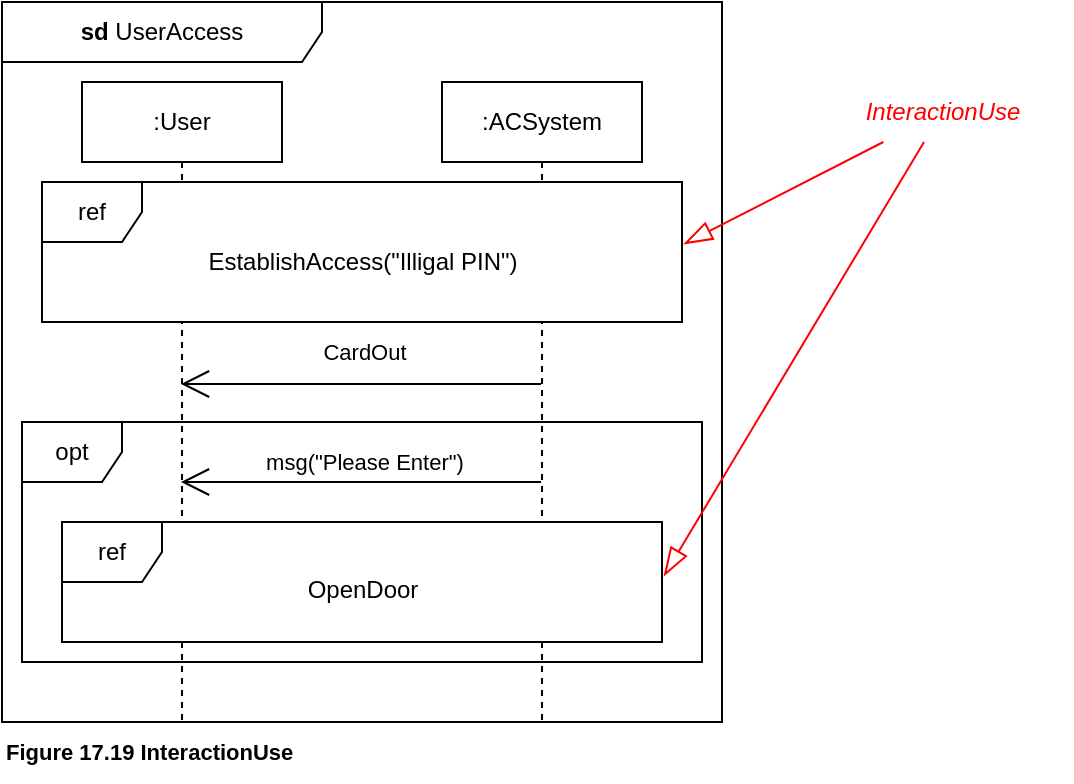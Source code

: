 <mxfile version="21.6.8" type="device" pages="6">
  <diagram name="17.19" id="FospGFHecYny14Wc0TTa">
    <mxGraphModel dx="877" dy="545" grid="1" gridSize="10" guides="1" tooltips="1" connect="1" arrows="1" fold="1" page="1" pageScale="1" pageWidth="1169" pageHeight="827" math="0" shadow="0">
      <root>
        <mxCell id="0" />
        <mxCell id="1" value="uml" style="" parent="0" />
        <mxCell id="h2AUMDtvGqtxGIMJl9mW-1" value="&lt;b&gt;sd&lt;/b&gt; UserAccess" style="shape=umlFrame;whiteSpace=wrap;html=1;pointerEvents=0;recursiveResize=0;container=1;collapsible=0;width=160;" vertex="1" parent="1">
          <mxGeometry x="10" y="10" width="360" height="360" as="geometry" />
        </mxCell>
        <mxCell id="h2AUMDtvGqtxGIMJl9mW-2" value=":User" style="shape=umlLifeline;perimeter=lifelinePerimeter;whiteSpace=wrap;html=1;container=1;dropTarget=0;collapsible=0;recursiveResize=0;outlineConnect=0;portConstraint=eastwest;newEdgeStyle={&quot;edgeStyle&quot;:&quot;elbowEdgeStyle&quot;,&quot;elbow&quot;:&quot;vertical&quot;,&quot;curved&quot;:0,&quot;rounded&quot;:0};" vertex="1" parent="h2AUMDtvGqtxGIMJl9mW-1">
          <mxGeometry x="40" y="40" width="100" height="320" as="geometry" />
        </mxCell>
        <mxCell id="h2AUMDtvGqtxGIMJl9mW-6" style="edgeStyle=elbowEdgeStyle;rounded=0;orthogonalLoop=1;jettySize=auto;html=1;elbow=horizontal;curved=0;endArrow=open;verticalAlign=bottom;endFill=0;labelBackgroundColor=none;endSize=12;" edge="1" parent="h2AUMDtvGqtxGIMJl9mW-1">
          <mxGeometry relative="1" as="geometry">
            <mxPoint x="269.5" y="191" as="sourcePoint" />
            <mxPoint x="89.5" y="191" as="targetPoint" />
          </mxGeometry>
        </mxCell>
        <mxCell id="h2AUMDtvGqtxGIMJl9mW-7" value="CardOut" style="edgeLabel;html=1;align=center;verticalAlign=middle;resizable=0;points=[];" vertex="1" connectable="0" parent="h2AUMDtvGqtxGIMJl9mW-6">
          <mxGeometry x="-0.494" y="3" relative="1" as="geometry">
            <mxPoint x="-43" y="-19" as="offset" />
          </mxGeometry>
        </mxCell>
        <mxCell id="h2AUMDtvGqtxGIMJl9mW-10" style="edgeStyle=elbowEdgeStyle;rounded=0;orthogonalLoop=1;jettySize=auto;html=1;elbow=vertical;curved=0;labelBackgroundColor=none;endArrow=open;verticalAlign=bottom;endFill=0;endSize=12;" edge="1" parent="h2AUMDtvGqtxGIMJl9mW-1">
          <mxGeometry relative="1" as="geometry">
            <mxPoint x="269.5" y="240" as="sourcePoint" />
            <mxPoint x="89.5" y="240" as="targetPoint" />
          </mxGeometry>
        </mxCell>
        <mxCell id="h2AUMDtvGqtxGIMJl9mW-11" value="msg(&quot;Please Enter&quot;)" style="edgeLabel;html=1;align=center;verticalAlign=middle;resizable=0;points=[];" vertex="1" connectable="0" parent="h2AUMDtvGqtxGIMJl9mW-10">
          <mxGeometry x="0.406" y="1" relative="1" as="geometry">
            <mxPoint x="38" y="-11" as="offset" />
          </mxGeometry>
        </mxCell>
        <mxCell id="h2AUMDtvGqtxGIMJl9mW-3" value=":ACSystem" style="shape=umlLifeline;perimeter=lifelinePerimeter;whiteSpace=wrap;html=1;container=1;dropTarget=0;collapsible=0;recursiveResize=0;outlineConnect=0;portConstraint=eastwest;newEdgeStyle={&quot;edgeStyle&quot;:&quot;elbowEdgeStyle&quot;,&quot;elbow&quot;:&quot;vertical&quot;,&quot;curved&quot;:0,&quot;rounded&quot;:0};" vertex="1" parent="h2AUMDtvGqtxGIMJl9mW-1">
          <mxGeometry x="220" y="40" width="100" height="320" as="geometry" />
        </mxCell>
        <mxCell id="h2AUMDtvGqtxGIMJl9mW-4" value="ref" style="shape=umlFrame;whiteSpace=wrap;html=1;pointerEvents=0;recursiveResize=0;container=1;collapsible=0;width=50;swimlaneFillColor=default;" vertex="1" parent="h2AUMDtvGqtxGIMJl9mW-1">
          <mxGeometry x="20" y="90" width="320" height="70" as="geometry" />
        </mxCell>
        <mxCell id="h2AUMDtvGqtxGIMJl9mW-5" value="EstablishAccess(&quot;Illigal PIN&quot;)" style="text;align=center;html=1;verticalAlign=middle;" vertex="1" parent="h2AUMDtvGqtxGIMJl9mW-4">
          <mxGeometry width="180" height="30" relative="1" as="geometry">
            <mxPoint x="70" y="25" as="offset" />
          </mxGeometry>
        </mxCell>
        <mxCell id="h2AUMDtvGqtxGIMJl9mW-8" value="opt" style="shape=umlFrame;whiteSpace=wrap;html=1;pointerEvents=0;recursiveResize=0;container=1;collapsible=0;width=50;" vertex="1" parent="h2AUMDtvGqtxGIMJl9mW-1">
          <mxGeometry x="10" y="210" width="340" height="120" as="geometry" />
        </mxCell>
        <mxCell id="h2AUMDtvGqtxGIMJl9mW-12" value="ref" style="shape=umlFrame;whiteSpace=wrap;html=1;pointerEvents=0;recursiveResize=0;container=1;collapsible=0;width=50;swimlaneFillColor=default;" vertex="1" parent="h2AUMDtvGqtxGIMJl9mW-8">
          <mxGeometry x="20" y="50" width="300" height="60" as="geometry" />
        </mxCell>
        <mxCell id="h2AUMDtvGqtxGIMJl9mW-13" value="OpenDoor" style="text;align=center;html=1;" vertex="1" parent="h2AUMDtvGqtxGIMJl9mW-12">
          <mxGeometry width="100" height="20" relative="1" as="geometry">
            <mxPoint x="100" y="20" as="offset" />
          </mxGeometry>
        </mxCell>
        <mxCell id="h2AUMDtvGqtxGIMJl9mW-14" value="&lt;b&gt;Figure 17.19 InteractionUse&lt;/b&gt;" style="text;html=1;align=left;verticalAlign=middle;resizable=0;points=[];autosize=1;strokeColor=none;fillColor=none;fontSize=11;fontFamily=Helvetica;fontColor=default;" vertex="1" parent="1">
          <mxGeometry x="10" y="370" width="170" height="30" as="geometry" />
        </mxCell>
        <mxCell id="h2AUMDtvGqtxGIMJl9mW-15" value="annotation" parent="0" />
        <mxCell id="QKcd6evpnW9TLaWmWsAH-1" value="" style="group" vertex="1" connectable="0" parent="h2AUMDtvGqtxGIMJl9mW-15">
          <mxGeometry x="341" y="50" width="204" height="247" as="geometry" />
        </mxCell>
        <mxCell id="h2AUMDtvGqtxGIMJl9mW-18" style="rounded=0;orthogonalLoop=1;jettySize=auto;html=1;endArrow=blockThin;endFill=0;endSize=12;strokeColor=#FF0000;" edge="1" parent="QKcd6evpnW9TLaWmWsAH-1" source="h2AUMDtvGqtxGIMJl9mW-17">
          <mxGeometry relative="1" as="geometry">
            <mxPoint x="10" y="81" as="targetPoint" />
          </mxGeometry>
        </mxCell>
        <mxCell id="h2AUMDtvGqtxGIMJl9mW-19" style="rounded=0;orthogonalLoop=1;jettySize=auto;html=1;endArrow=blockThin;strokeColor=#FF0000;endFill=0;endSize=12;" edge="1" parent="QKcd6evpnW9TLaWmWsAH-1" source="h2AUMDtvGqtxGIMJl9mW-17">
          <mxGeometry relative="1" as="geometry">
            <mxPoint y="247" as="targetPoint" />
          </mxGeometry>
        </mxCell>
        <mxCell id="h2AUMDtvGqtxGIMJl9mW-17" value="InteractionUse" style="text;html=1;align=center;verticalAlign=middle;resizable=0;points=[];autosize=1;strokeColor=none;fillColor=none;fontColor=#FF0000;fontStyle=2;fontSize=12;" vertex="1" parent="QKcd6evpnW9TLaWmWsAH-1">
          <mxGeometry x="89" width="100" height="30" as="geometry" />
        </mxCell>
      </root>
    </mxGraphModel>
  </diagram>
  <diagram id="2BfyTLejB_MGNEUfydIc" name="17.20">
    <mxGraphModel dx="877" dy="545" grid="1" gridSize="10" guides="1" tooltips="1" connect="1" arrows="1" fold="1" page="1" pageScale="1" pageWidth="1169" pageHeight="827" math="0" shadow="0">
      <root>
        <mxCell id="0" />
        <mxCell id="1" value="uml" parent="0" />
        <mxCell id="8Y3qWXDnX3vCA5Earrus-1" value="&lt;b&gt;sd &lt;/b&gt;a_op_b(int x, inout w): Verdict" style="shape=umlFrame;whiteSpace=wrap;html=1;pointerEvents=0;recursiveResize=0;container=1;collapsible=0;width=240;height=30;" vertex="1" parent="1">
          <mxGeometry width="510" height="440" as="geometry" />
        </mxCell>
        <mxCell id="8Y3qWXDnX3vCA5Earrus-6" style="edgeStyle=elbowEdgeStyle;rounded=0;orthogonalLoop=1;jettySize=auto;html=1;elbow=vertical;curved=0;endArrow=open;strokeColor=default;endFill=0;endSize=12;labelBackgroundColor=none;verticalAlign=bottom;" edge="1" parent="8Y3qWXDnX3vCA5Earrus-1">
          <mxGeometry relative="1" as="geometry">
            <mxPoint x="79.5" y="110" as="sourcePoint" />
            <mxPoint x="199.5" y="110" as="targetPoint" />
          </mxGeometry>
        </mxCell>
        <mxCell id="HYittMBN64DLMbu1OiNh-1" value="s1(x)" style="edgeLabel;html=1;align=center;verticalAlign=middle;resizable=0;points=[];fontSize=11;fontFamily=Helvetica;fontColor=default;" vertex="1" connectable="0" parent="8Y3qWXDnX3vCA5Earrus-6">
          <mxGeometry x="-0.375" y="-1" relative="1" as="geometry">
            <mxPoint x="20" y="-10" as="offset" />
          </mxGeometry>
        </mxCell>
        <mxCell id="HYittMBN64DLMbu1OiNh-9" style="edgeStyle=elbowEdgeStyle;shape=connector;curved=0;rounded=0;orthogonalLoop=1;jettySize=auto;elbow=vertical;html=1;labelBackgroundColor=none;strokeColor=default;fontFamily=Helvetica;fontSize=11;fontColor=default;endArrow=open;endFill=0;endSize=12;" edge="1" parent="8Y3qWXDnX3vCA5Earrus-1">
          <mxGeometry relative="1" as="geometry">
            <mxPoint x="79.5" y="260" as="sourcePoint" />
            <mxPoint x="319.5" y="260" as="targetPoint" />
          </mxGeometry>
        </mxCell>
        <mxCell id="HYittMBN64DLMbu1OiNh-10" value="put(xc)" style="edgeLabel;html=1;align=center;verticalAlign=middle;resizable=0;points=[];fontSize=11;fontFamily=Helvetica;fontColor=default;" vertex="1" connectable="0" parent="HYittMBN64DLMbu1OiNh-9">
          <mxGeometry x="-0.346" y="-1" relative="1" as="geometry">
            <mxPoint y="-13" as="offset" />
          </mxGeometry>
        </mxCell>
        <mxCell id="HYittMBN64DLMbu1OiNh-11" style="edgeStyle=elbowEdgeStyle;shape=connector;curved=0;rounded=0;orthogonalLoop=1;jettySize=auto;elbow=vertical;html=1;labelBackgroundColor=none;strokeColor=default;fontFamily=Helvetica;fontSize=11;fontColor=default;endArrow=open;endFill=0;endSize=12;" edge="1" parent="8Y3qWXDnX3vCA5Earrus-1">
          <mxGeometry relative="1" as="geometry">
            <mxPoint x="79.5" y="290" as="sourcePoint" />
            <mxPoint x="439.5" y="290" as="targetPoint" />
          </mxGeometry>
        </mxCell>
        <mxCell id="HYittMBN64DLMbu1OiNh-12" value="put(fail)" style="edgeLabel;html=1;align=center;verticalAlign=middle;resizable=0;points=[];fontSize=11;fontFamily=Helvetica;fontColor=default;" vertex="1" connectable="0" parent="HYittMBN64DLMbu1OiNh-11">
          <mxGeometry x="0.158" relative="1" as="geometry">
            <mxPoint x="1" y="-10" as="offset" />
          </mxGeometry>
        </mxCell>
        <mxCell id="HYittMBN64DLMbu1OiNh-13" style="edgeStyle=elbowEdgeStyle;shape=connector;curved=0;rounded=0;orthogonalLoop=1;jettySize=auto;elbow=vertical;html=1;labelBackgroundColor=none;strokeColor=default;fontFamily=Helvetica;fontSize=11;fontColor=default;endArrow=open;endFill=0;endSize=12;" edge="1" parent="8Y3qWXDnX3vCA5Earrus-1">
          <mxGeometry relative="1" as="geometry">
            <mxPoint x="79.5" y="350" as="sourcePoint" />
            <mxPoint x="439.5" y="350" as="targetPoint" />
          </mxGeometry>
        </mxCell>
        <mxCell id="HYittMBN64DLMbu1OiNh-14" value="put(pass)" style="edgeLabel;html=1;align=center;verticalAlign=middle;resizable=0;points=[];fontSize=11;fontFamily=Helvetica;fontColor=default;" vertex="1" connectable="0" parent="HYittMBN64DLMbu1OiNh-13">
          <mxGeometry x="0.086" y="-2" relative="1" as="geometry">
            <mxPoint x="11" y="10" as="offset" />
          </mxGeometry>
        </mxCell>
        <mxCell id="8Y3qWXDnX3vCA5Earrus-2" value=":xx" style="shape=umlLifeline;perimeter=lifelinePerimeter;whiteSpace=wrap;html=1;container=1;dropTarget=0;collapsible=0;recursiveResize=0;outlineConnect=0;portConstraint=eastwest;newEdgeStyle={&quot;edgeStyle&quot;:&quot;elbowEdgeStyle&quot;,&quot;elbow&quot;:&quot;vertical&quot;,&quot;curved&quot;:0,&quot;rounded&quot;:0};" vertex="1" parent="8Y3qWXDnX3vCA5Earrus-1">
          <mxGeometry x="40" y="40" width="80" height="380" as="geometry" />
        </mxCell>
        <mxCell id="8Y3qWXDnX3vCA5Earrus-3" value=":yy" style="shape=umlLifeline;perimeter=lifelinePerimeter;whiteSpace=wrap;html=1;container=1;dropTarget=0;collapsible=0;recursiveResize=0;outlineConnect=0;portConstraint=eastwest;newEdgeStyle={&quot;edgeStyle&quot;:&quot;elbowEdgeStyle&quot;,&quot;elbow&quot;:&quot;vertical&quot;,&quot;curved&quot;:0,&quot;rounded&quot;:0};" vertex="1" parent="8Y3qWXDnX3vCA5Earrus-1">
          <mxGeometry x="160" y="40" width="80" height="380" as="geometry" />
        </mxCell>
        <mxCell id="8Y3qWXDnX3vCA5Earrus-4" value="w" style="shape=umlLifeline;perimeter=lifelinePerimeter;whiteSpace=wrap;html=1;container=1;dropTarget=0;collapsible=0;recursiveResize=0;outlineConnect=0;portConstraint=eastwest;newEdgeStyle={&quot;edgeStyle&quot;:&quot;elbowEdgeStyle&quot;,&quot;elbow&quot;:&quot;vertical&quot;,&quot;curved&quot;:0,&quot;rounded&quot;:0};" vertex="1" parent="8Y3qWXDnX3vCA5Earrus-1">
          <mxGeometry x="280" y="40" width="80" height="380" as="geometry" />
        </mxCell>
        <mxCell id="8Y3qWXDnX3vCA5Earrus-5" value="a_op_b" style="shape=umlLifeline;perimeter=lifelinePerimeter;whiteSpace=wrap;html=1;container=1;dropTarget=0;collapsible=0;recursiveResize=0;outlineConnect=0;portConstraint=eastwest;newEdgeStyle={&quot;edgeStyle&quot;:&quot;elbowEdgeStyle&quot;,&quot;elbow&quot;:&quot;vertical&quot;,&quot;curved&quot;:0,&quot;rounded&quot;:0};" vertex="1" parent="8Y3qWXDnX3vCA5Earrus-1">
          <mxGeometry x="400" y="40" width="80" height="380" as="geometry" />
        </mxCell>
        <mxCell id="HYittMBN64DLMbu1OiNh-2" value="ref" style="shape=umlFrame;whiteSpace=wrap;html=1;pointerEvents=0;recursiveResize=0;container=1;collapsible=0;width=50;fontFamily=Helvetica;fontSize=11;fontColor=default;swimlaneFillColor=default;" vertex="1" parent="8Y3qWXDnX3vCA5Earrus-1">
          <mxGeometry x="30" y="130" width="310" height="70" as="geometry" />
        </mxCell>
        <mxCell id="HYittMBN64DLMbu1OiNh-3" value=":xx.xc = a_util_b(31, w: 12): 9" style="text;align=center;html=1;fontSize=14;fontFamily=Helvetica;fontColor=default;verticalAlign=middle;" vertex="1" parent="HYittMBN64DLMbu1OiNh-2">
          <mxGeometry width="210" height="30" relative="1" as="geometry">
            <mxPoint x="50" y="20" as="offset" />
          </mxGeometry>
        </mxCell>
        <mxCell id="HYittMBN64DLMbu1OiNh-6" value="alt" style="shape=umlFrame;whiteSpace=wrap;html=1;pointerEvents=0;recursiveResize=0;container=1;collapsible=0;width=50;fontFamily=Helvetica;fontSize=11;fontColor=default;height=30;" vertex="1" parent="8Y3qWXDnX3vCA5Earrus-1">
          <mxGeometry x="30" y="220" width="450" height="170" as="geometry" />
        </mxCell>
        <mxCell id="HYittMBN64DLMbu1OiNh-7" value="[xc &amp;gt; 8]" style="text;html=1;fontSize=11;fontFamily=Helvetica;fontColor=default;" vertex="1" parent="HYittMBN64DLMbu1OiNh-6">
          <mxGeometry width="60" height="30" relative="1" as="geometry">
            <mxPoint x="54" y="2" as="offset" />
          </mxGeometry>
        </mxCell>
        <mxCell id="HYittMBN64DLMbu1OiNh-8" value="[xc &amp;lt;= 8]" style="line;strokeWidth=1;dashed=1;labelPosition=center;verticalLabelPosition=bottom;align=left;verticalAlign=top;spacingLeft=20;spacingTop=0;html=1;whiteSpace=wrap;fontFamily=Helvetica;fontSize=11;fontColor=default;" vertex="1" parent="HYittMBN64DLMbu1OiNh-6">
          <mxGeometry y="95" width="450" height="10" as="geometry" />
        </mxCell>
        <mxCell id="HYittMBN64DLMbu1OiNh-15" value="&lt;b&gt;Figure 17.20 InteractionUse with value return&lt;/b&gt;" style="text;html=1;align=left;verticalAlign=middle;resizable=0;points=[];autosize=1;strokeColor=none;fillColor=none;fontSize=11;fontFamily=Helvetica;fontColor=default;" vertex="1" parent="1">
          <mxGeometry y="440" width="260" height="30" as="geometry" />
        </mxCell>
        <mxCell id="dvkjOlle35CsoIxGxUXD-1" value="annotation" parent="0" />
        <mxCell id="dvkjOlle35CsoIxGxUXD-3" style="rounded=0;orthogonalLoop=1;jettySize=auto;html=1;endArrow=blockThin;endFill=0;endSize=12;strokeColor=#FF0000;" edge="1" parent="dvkjOlle35CsoIxGxUXD-1" source="dvkjOlle35CsoIxGxUXD-5">
          <mxGeometry relative="1" as="geometry">
            <mxPoint x="483" y="61" as="targetPoint" />
          </mxGeometry>
        </mxCell>
        <mxCell id="dvkjOlle35CsoIxGxUXD-5" value="return parameter as&lt;br style=&quot;font-size: 12px;&quot;&gt;Lifeline" style="text;html=1;align=left;verticalAlign=middle;resizable=0;points=[];autosize=1;strokeColor=none;fillColor=none;fontColor=#FF0000;fontStyle=2;fontSize=12;container=0;" vertex="1" parent="dvkjOlle35CsoIxGxUXD-1">
          <mxGeometry x="599" y="15" width="130" height="40" as="geometry" />
        </mxCell>
        <mxCell id="dvkjOlle35CsoIxGxUXD-7" style="shape=connector;rounded=0;orthogonalLoop=1;jettySize=auto;elbow=vertical;html=1;labelBackgroundColor=default;strokeColor=#FF0000;fontFamily=Helvetica;fontSize=11;fontColor=default;endArrow=blockThin;endFill=0;endSize=12;" edge="1" parent="dvkjOlle35CsoIxGxUXD-1" source="dvkjOlle35CsoIxGxUXD-6">
          <mxGeometry relative="1" as="geometry">
            <mxPoint x="367" y="60" as="targetPoint" />
          </mxGeometry>
        </mxCell>
        <mxCell id="dvkjOlle35CsoIxGxUXD-6" value="input parameter as&lt;br style=&quot;font-size: 12px;&quot;&gt;Lifeline" style="text;html=1;align=left;verticalAlign=middle;resizable=0;points=[];autosize=1;strokeColor=none;fillColor=none;fontColor=#FF0000;fontStyle=2;fontSize=12;container=0;" vertex="1" parent="dvkjOlle35CsoIxGxUXD-1">
          <mxGeometry x="599" y="85" width="120" height="40" as="geometry" />
        </mxCell>
        <mxCell id="dvkjOlle35CsoIxGxUXD-10" style="shape=connector;rounded=0;orthogonalLoop=1;jettySize=auto;elbow=vertical;html=1;labelBackgroundColor=default;strokeColor=#FF0000;fontFamily=Helvetica;fontSize=11;fontColor=default;endArrow=blockThin;endFill=0;endSize=12;exitX=0.014;exitY=0.58;exitDx=0;exitDy=0;exitPerimeter=0;" edge="1" parent="dvkjOlle35CsoIxGxUXD-1" source="dvkjOlle35CsoIxGxUXD-8">
          <mxGeometry relative="1" as="geometry">
            <mxPoint x="282" y="164" as="targetPoint" />
          </mxGeometry>
        </mxCell>
        <mxCell id="dvkjOlle35CsoIxGxUXD-8" value="InteractionUse&lt;br style=&quot;font-size: 12px;&quot;&gt;with valuereturn" style="text;html=1;align=left;verticalAlign=middle;resizable=0;points=[];autosize=1;strokeColor=none;fillColor=none;fontColor=#FF0000;fontStyle=2;fontSize=12;container=0;" vertex="1" parent="dvkjOlle35CsoIxGxUXD-1">
          <mxGeometry x="599" y="165" width="110" height="40" as="geometry" />
        </mxCell>
        <mxCell id="dvkjOlle35CsoIxGxUXD-11" style="shape=connector;rounded=0;orthogonalLoop=1;jettySize=auto;elbow=vertical;html=1;labelBackgroundColor=default;strokeColor=#FF0000;fontFamily=Helvetica;fontSize=11;fontColor=default;endArrow=blockThin;endFill=0;endSize=12;" edge="1" parent="dvkjOlle35CsoIxGxUXD-1" source="dvkjOlle35CsoIxGxUXD-9">
          <mxGeometry relative="1" as="geometry">
            <mxPoint x="249" y="177" as="targetPoint" />
          </mxGeometry>
        </mxCell>
        <mxCell id="dvkjOlle35CsoIxGxUXD-9" value="argument with output" style="text;html=1;align=left;verticalAlign=middle;resizable=0;points=[];autosize=1;strokeColor=none;fillColor=none;fontColor=#FF0000;fontStyle=2;fontSize=12;container=0;" vertex="1" parent="dvkjOlle35CsoIxGxUXD-1">
          <mxGeometry x="599" y="250" width="140" height="30" as="geometry" />
        </mxCell>
      </root>
    </mxGraphModel>
  </diagram>
  <diagram id="cnuKFw16CzWgVgmk-bwB" name="17.21">
    <mxGraphModel dx="877" dy="545" grid="1" gridSize="10" guides="1" tooltips="1" connect="1" arrows="1" fold="1" page="1" pageScale="1" pageWidth="1169" pageHeight="827" math="0" shadow="0">
      <root>
        <mxCell id="0" />
        <mxCell id="1" value="uml" parent="0" />
        <mxCell id="GKMRpQgpA7d5Ei9l9tQw-1" value="&lt;b&gt;sd&lt;/b&gt; UserAccess" style="shape=umlFrame;whiteSpace=wrap;html=1;pointerEvents=0;recursiveResize=0;container=1;collapsible=0;width=160;" vertex="1" parent="1">
          <mxGeometry x="10" y="10" width="360" height="360" as="geometry" />
        </mxCell>
        <mxCell id="GKMRpQgpA7d5Ei9l9tQw-2" value=":User" style="shape=umlLifeline;perimeter=lifelinePerimeter;whiteSpace=wrap;html=1;container=1;dropTarget=0;collapsible=0;recursiveResize=0;outlineConnect=0;portConstraint=eastwest;newEdgeStyle={&quot;edgeStyle&quot;:&quot;elbowEdgeStyle&quot;,&quot;elbow&quot;:&quot;vertical&quot;,&quot;curved&quot;:0,&quot;rounded&quot;:0};" vertex="1" parent="GKMRpQgpA7d5Ei9l9tQw-1">
          <mxGeometry x="40" y="40" width="100" height="320" as="geometry" />
        </mxCell>
        <mxCell id="GKMRpQgpA7d5Ei9l9tQw-3" style="edgeStyle=elbowEdgeStyle;rounded=0;orthogonalLoop=1;jettySize=auto;html=1;elbow=horizontal;curved=0;endArrow=open;verticalAlign=bottom;endFill=0;labelBackgroundColor=none;endSize=12;" edge="1" parent="GKMRpQgpA7d5Ei9l9tQw-1">
          <mxGeometry relative="1" as="geometry">
            <mxPoint x="269.5" y="191" as="sourcePoint" />
            <mxPoint x="89.5" y="191" as="targetPoint" />
          </mxGeometry>
        </mxCell>
        <mxCell id="GKMRpQgpA7d5Ei9l9tQw-4" value="CardOut" style="edgeLabel;html=1;align=center;verticalAlign=middle;resizable=0;points=[];" vertex="1" connectable="0" parent="GKMRpQgpA7d5Ei9l9tQw-3">
          <mxGeometry x="-0.494" y="3" relative="1" as="geometry">
            <mxPoint x="-43" y="-19" as="offset" />
          </mxGeometry>
        </mxCell>
        <mxCell id="GKMRpQgpA7d5Ei9l9tQw-5" style="edgeStyle=elbowEdgeStyle;rounded=0;orthogonalLoop=1;jettySize=auto;html=1;elbow=vertical;curved=0;labelBackgroundColor=none;endArrow=open;verticalAlign=bottom;endFill=0;endSize=12;" edge="1" parent="GKMRpQgpA7d5Ei9l9tQw-1">
          <mxGeometry relative="1" as="geometry">
            <mxPoint x="269.5" y="240" as="sourcePoint" />
            <mxPoint x="89.5" y="240" as="targetPoint" />
          </mxGeometry>
        </mxCell>
        <mxCell id="GKMRpQgpA7d5Ei9l9tQw-6" value="Msg(&quot;Please Enter&quot;)" style="edgeLabel;html=1;align=center;verticalAlign=middle;resizable=0;points=[];" vertex="1" connectable="0" parent="GKMRpQgpA7d5Ei9l9tQw-5">
          <mxGeometry x="0.406" y="1" relative="1" as="geometry">
            <mxPoint x="38" y="-11" as="offset" />
          </mxGeometry>
        </mxCell>
        <mxCell id="GKMRpQgpA7d5Ei9l9tQw-7" value=":ACSystem&lt;br&gt;&lt;b&gt;ref &lt;/b&gt;AC_UserAccess" style="shape=umlLifeline;perimeter=lifelinePerimeter;whiteSpace=wrap;html=1;container=1;dropTarget=0;collapsible=0;recursiveResize=0;outlineConnect=0;portConstraint=eastwest;newEdgeStyle={&quot;edgeStyle&quot;:&quot;elbowEdgeStyle&quot;,&quot;elbow&quot;:&quot;vertical&quot;,&quot;curved&quot;:0,&quot;rounded&quot;:0};" vertex="1" parent="GKMRpQgpA7d5Ei9l9tQw-1">
          <mxGeometry x="200" y="40" width="140" height="320" as="geometry" />
        </mxCell>
        <mxCell id="GKMRpQgpA7d5Ei9l9tQw-8" value="ref" style="shape=umlFrame;whiteSpace=wrap;html=1;pointerEvents=0;recursiveResize=0;container=1;collapsible=0;width=50;swimlaneFillColor=default;" vertex="1" parent="GKMRpQgpA7d5Ei9l9tQw-1">
          <mxGeometry x="20" y="90" width="320" height="70" as="geometry" />
        </mxCell>
        <mxCell id="GKMRpQgpA7d5Ei9l9tQw-9" value="EstablishAccess(&quot;Illigal PIN&quot;)" style="text;align=center;html=1;verticalAlign=middle;" vertex="1" parent="GKMRpQgpA7d5Ei9l9tQw-8">
          <mxGeometry width="180" height="30" relative="1" as="geometry">
            <mxPoint x="70" y="25" as="offset" />
          </mxGeometry>
        </mxCell>
        <mxCell id="GKMRpQgpA7d5Ei9l9tQw-10" value="opt" style="shape=umlFrame;whiteSpace=wrap;html=1;pointerEvents=0;recursiveResize=0;container=1;collapsible=0;width=50;" vertex="1" parent="GKMRpQgpA7d5Ei9l9tQw-1">
          <mxGeometry x="10" y="210" width="340" height="120" as="geometry" />
        </mxCell>
        <mxCell id="GKMRpQgpA7d5Ei9l9tQw-11" value="ref" style="shape=umlFrame;whiteSpace=wrap;html=1;pointerEvents=0;recursiveResize=0;container=1;collapsible=0;width=50;swimlaneFillColor=default;" vertex="1" parent="GKMRpQgpA7d5Ei9l9tQw-10">
          <mxGeometry x="20" y="50" width="300" height="60" as="geometry" />
        </mxCell>
        <mxCell id="GKMRpQgpA7d5Ei9l9tQw-12" value="OpenDoor" style="text;align=center;html=1;" vertex="1" parent="GKMRpQgpA7d5Ei9l9tQw-11">
          <mxGeometry width="100" height="20" relative="1" as="geometry">
            <mxPoint x="100" y="20" as="offset" />
          </mxGeometry>
        </mxCell>
        <mxCell id="GKMRpQgpA7d5Ei9l9tQw-14" value="[pin OK]" style="text;html=1;align=center;verticalAlign=middle;resizable=0;points=[];autosize=1;strokeColor=none;fillColor=none;fontSize=11;fontFamily=Helvetica;fontColor=default;" vertex="1" parent="GKMRpQgpA7d5Ei9l9tQw-10">
          <mxGeometry x="230" width="60" height="30" as="geometry" />
        </mxCell>
        <mxCell id="GKMRpQgpA7d5Ei9l9tQw-13" value="&lt;b&gt;Figure 17.21 PartDecomposition - the decomposed part&lt;/b&gt;" style="text;html=1;align=left;verticalAlign=middle;resizable=0;points=[];autosize=1;strokeColor=none;fillColor=none;fontSize=11;fontFamily=Helvetica;fontColor=default;" vertex="1" parent="1">
          <mxGeometry x="10" y="370" width="310" height="30" as="geometry" />
        </mxCell>
        <mxCell id="GKMRpQgpA7d5Ei9l9tQw-15" value="annotation" parent="0" />
        <mxCell id="j_LWURjqygvLDn2e59c1-1" style="rounded=0;orthogonalLoop=1;jettySize=auto;html=1;endArrow=blockThin;endFill=0;endSize=12;strokeColor=#FF0000;" edge="1" parent="GKMRpQgpA7d5Ei9l9tQw-15" source="j_LWURjqygvLDn2e59c1-2">
          <mxGeometry relative="1" as="geometry">
            <mxPoint x="340" y="71" as="targetPoint" />
          </mxGeometry>
        </mxCell>
        <mxCell id="j_LWURjqygvLDn2e59c1-2" value="Part decomposition" style="text;html=1;align=left;verticalAlign=middle;resizable=0;points=[];autosize=1;strokeColor=none;fillColor=none;fontColor=#FF0000;fontStyle=2;fontSize=12;container=0;" vertex="1" parent="GKMRpQgpA7d5Ei9l9tQw-15">
          <mxGeometry x="400" y="20" width="130" height="30" as="geometry" />
        </mxCell>
      </root>
    </mxGraphModel>
  </diagram>
  <diagram id="ObSG0DQs5k4I7Wv-6EMz" name="17.22">
    <mxGraphModel dx="877" dy="545" grid="1" gridSize="10" guides="1" tooltips="1" connect="1" arrows="1" fold="1" page="1" pageScale="1" pageWidth="1169" pageHeight="827" math="0" shadow="0">
      <root>
        <mxCell id="0" />
        <mxCell id="1" value="uml" parent="0" />
        <mxCell id="621ePajJqWUbkoroUBGF-1" value="&lt;b&gt;sd &lt;/b&gt;AC_UserAccess" style="shape=umlFrame;whiteSpace=wrap;html=1;pointerEvents=0;recursiveResize=0;container=1;collapsible=0;width=160;fontFamily=Helvetica;fontSize=11;fontColor=default;" vertex="1" parent="1">
          <mxGeometry x="160" y="40" width="520" height="400" as="geometry" />
        </mxCell>
        <mxCell id="7Od0esP5X568_iE7pakP-3" style="edgeStyle=elbowEdgeStyle;shape=connector;curved=0;rounded=0;orthogonalLoop=1;jettySize=auto;elbow=vertical;html=1;entryX=0;entryY=0.483;entryDx=0;entryDy=0;entryPerimeter=0;labelBackgroundColor=none;strokeColor=default;fontFamily=Helvetica;fontSize=11;fontColor=default;endArrow=open;endFill=0;endSize=12;" edge="1" parent="621ePajJqWUbkoroUBGF-1" source="BbKVE6pb_1jDHQNB-977-1" target="621ePajJqWUbkoroUBGF-1">
          <mxGeometry relative="1" as="geometry" />
        </mxCell>
        <mxCell id="7Od0esP5X568_iE7pakP-4" value="CardOut" style="edgeLabel;html=1;align=center;verticalAlign=middle;resizable=0;points=[];fontSize=11;fontFamily=Helvetica;fontColor=default;" vertex="1" connectable="0" parent="7Od0esP5X568_iE7pakP-3">
          <mxGeometry x="0.237" y="-1" relative="1" as="geometry">
            <mxPoint x="11" y="-14" as="offset" />
          </mxGeometry>
        </mxCell>
        <mxCell id="BbKVE6pb_1jDHQNB-977-1" value=":AccessPoint" style="shape=umlLifeline;perimeter=lifelinePerimeter;whiteSpace=wrap;html=1;container=1;dropTarget=0;collapsible=0;recursiveResize=0;outlineConnect=0;portConstraint=eastwest;newEdgeStyle={&quot;edgeStyle&quot;:&quot;elbowEdgeStyle&quot;,&quot;elbow&quot;:&quot;vertical&quot;,&quot;curved&quot;:0,&quot;rounded&quot;:0};fontFamily=Helvetica;fontSize=11;fontColor=default;part=0;size=40;enumerate=0;treeMoving=0;treeFolding=0;resizeWidth=0;connectable=1;noLabel=1;fillColor=none;" vertex="1" parent="621ePajJqWUbkoroUBGF-1">
          <mxGeometry x="40" y="40" width="100" height="360" as="geometry" />
        </mxCell>
        <mxCell id="BbKVE6pb_1jDHQNB-977-2" value=":Authorizer" style="shape=umlLifeline;perimeter=lifelinePerimeter;whiteSpace=wrap;html=1;container=1;dropTarget=0;collapsible=0;recursiveResize=0;outlineConnect=0;portConstraint=eastwest;newEdgeStyle={&quot;edgeStyle&quot;:&quot;elbowEdgeStyle&quot;,&quot;elbow&quot;:&quot;vertical&quot;,&quot;curved&quot;:0,&quot;rounded&quot;:0};fontFamily=Helvetica;fontSize=11;fontColor=default;" vertex="1" parent="621ePajJqWUbkoroUBGF-1">
          <mxGeometry x="240" y="40" width="100" height="360" as="geometry" />
        </mxCell>
        <mxCell id="BbKVE6pb_1jDHQNB-977-3" value=":Console" style="shape=umlLifeline;perimeter=lifelinePerimeter;whiteSpace=wrap;html=1;container=1;dropTarget=0;collapsible=0;recursiveResize=0;outlineConnect=0;portConstraint=eastwest;newEdgeStyle={&quot;edgeStyle&quot;:&quot;elbowEdgeStyle&quot;,&quot;elbow&quot;:&quot;vertical&quot;,&quot;curved&quot;:0,&quot;rounded&quot;:0};fontFamily=Helvetica;fontSize=11;fontColor=default;" vertex="1" parent="621ePajJqWUbkoroUBGF-1">
          <mxGeometry x="380" y="40" width="100" height="360" as="geometry" />
        </mxCell>
        <mxCell id="BbKVE6pb_1jDHQNB-977-4" value=":AccessPoint" style="shape=umlLifeline;perimeter=lifelinePerimeter;whiteSpace=wrap;html=1;container=1;dropTarget=0;collapsible=0;recursiveResize=0;outlineConnect=0;portConstraint=eastwest;newEdgeStyle={&quot;edgeStyle&quot;:&quot;elbowEdgeStyle&quot;,&quot;elbow&quot;:&quot;vertical&quot;,&quot;curved&quot;:0,&quot;rounded&quot;:0};fontFamily=Helvetica;fontSize=11;fontColor=default;part=0;size=40;enumerate=0;treeMoving=0;treeFolding=0;resizeWidth=0;connectable=1;noLabel=1;fillColor=none;" vertex="1" parent="621ePajJqWUbkoroUBGF-1">
          <mxGeometry x="100" y="40" width="100" height="360" as="geometry" />
        </mxCell>
        <mxCell id="BbKVE6pb_1jDHQNB-977-5" value=":AccessPoint" style="whiteSpace=wrap;html=1;fontFamily=Helvetica;fontSize=11;fontColor=default;" vertex="1" parent="621ePajJqWUbkoroUBGF-1">
          <mxGeometry x="40" y="40" width="160" height="40" as="geometry" />
        </mxCell>
        <mxCell id="BbKVE6pb_1jDHQNB-977-9" value="p1" style="whiteSpace=wrap;html=1;fontFamily=Helvetica;fontSize=11;fontColor=default;" vertex="1" parent="621ePajJqWUbkoroUBGF-1">
          <mxGeometry x="70" y="80" width="40" height="20" as="geometry" />
        </mxCell>
        <mxCell id="BbKVE6pb_1jDHQNB-977-10" value="p2" style="whiteSpace=wrap;html=1;fontFamily=Helvetica;fontSize=11;fontColor=default;" vertex="1" parent="621ePajJqWUbkoroUBGF-1">
          <mxGeometry x="130" y="80" width="40" height="20" as="geometry" />
        </mxCell>
        <mxCell id="7Od0esP5X568_iE7pakP-1" value="ref" style="shape=umlFrame;whiteSpace=wrap;html=1;pointerEvents=0;recursiveResize=0;container=1;collapsible=0;width=40;swimlaneFillColor=default;height=20;" vertex="1" parent="621ePajJqWUbkoroUBGF-1">
          <mxGeometry x="30" y="110" width="430" height="50" as="geometry" />
        </mxCell>
        <mxCell id="7Od0esP5X568_iE7pakP-2" value="AC_EstablishAccess(&quot;Illigal PIN&quot;)" style="text;align=center;html=1;verticalAlign=middle;" vertex="1" parent="7Od0esP5X568_iE7pakP-1">
          <mxGeometry width="180" height="30" relative="1" as="geometry">
            <mxPoint x="80" y="10" as="offset" />
          </mxGeometry>
        </mxCell>
        <mxCell id="7Od0esP5X568_iE7pakP-5" value="opt" style="shape=umlFrame;whiteSpace=wrap;html=1;pointerEvents=0;recursiveResize=0;container=1;collapsible=0;width=50;fontFamily=Helvetica;fontSize=11;fontColor=default;" vertex="1" parent="1">
          <mxGeometry x="140" y="260" width="560" height="160" as="geometry" />
        </mxCell>
        <mxCell id="7Od0esP5X568_iE7pakP-6" value="[pin ok]" style="text;align=center;html=1;fontSize=11;fontFamily=Helvetica;fontColor=default;fillColor=default;" vertex="1" parent="7Od0esP5X568_iE7pakP-5">
          <mxGeometry width="60" height="30" relative="1" as="geometry">
            <mxPoint x="140" y="10" as="offset" />
          </mxGeometry>
        </mxCell>
        <mxCell id="y6Pza9MnDaDh1Y-b4dOJ-1" value="ref" style="shape=umlFrame;whiteSpace=wrap;html=1;pointerEvents=0;recursiveResize=0;container=1;collapsible=0;width=50;swimlaneFillColor=default;" vertex="1" parent="7Od0esP5X568_iE7pakP-5">
          <mxGeometry x="50" y="70" width="430" height="60" as="geometry" />
        </mxCell>
        <mxCell id="y6Pza9MnDaDh1Y-b4dOJ-2" value="OpenDoor" style="text;align=center;html=1;" vertex="1" parent="y6Pza9MnDaDh1Y-b4dOJ-1">
          <mxGeometry width="100" height="20" relative="1" as="geometry">
            <mxPoint x="165" y="20" as="offset" />
          </mxGeometry>
        </mxCell>
        <mxCell id="7Od0esP5X568_iE7pakP-8" style="edgeStyle=elbowEdgeStyle;shape=connector;curved=0;rounded=0;orthogonalLoop=1;jettySize=auto;elbow=vertical;html=1;labelBackgroundColor=none;strokeColor=default;fontFamily=Helvetica;fontSize=11;fontColor=default;endArrow=open;endFill=0;endSize=12;" edge="1" parent="1">
          <mxGeometry relative="1" as="geometry">
            <mxPoint x="309.5" y="313" as="sourcePoint" />
            <mxPoint x="140" y="313" as="targetPoint" />
          </mxGeometry>
        </mxCell>
        <mxCell id="7Od0esP5X568_iE7pakP-9" value="Msg(&quot;Please Enter&quot;)" style="edgeLabel;html=1;align=center;verticalAlign=middle;resizable=0;points=[];fontSize=11;fontFamily=Helvetica;fontColor=default;" vertex="1" connectable="0" parent="7Od0esP5X568_iE7pakP-8">
          <mxGeometry x="0.165" y="-2" relative="1" as="geometry">
            <mxPoint x="21" y="-10" as="offset" />
          </mxGeometry>
        </mxCell>
        <mxCell id="y6Pza9MnDaDh1Y-b4dOJ-3" value="&lt;b&gt;Figure 17.22 PartDecomposition - the decomposition&lt;/b&gt;" style="text;html=1;align=left;verticalAlign=middle;resizable=0;points=[];autosize=1;strokeColor=none;fillColor=none;fontSize=11;fontFamily=Helvetica;fontColor=default;" vertex="1" parent="1">
          <mxGeometry y="440" width="300" height="30" as="geometry" />
        </mxCell>
        <mxCell id="y6Pza9MnDaDh1Y-b4dOJ-4" value="annotation" parent="0" />
        <mxCell id="hcShawpdxeiElFro50-1-1" value="Inner&lt;br style=&quot;font-size: 12px;&quot;&gt;Connectable&lt;br style=&quot;font-size: 12px;&quot;&gt;Elements" style="text;html=1;align=left;verticalAlign=middle;resizable=0;points=[];autosize=1;strokeColor=none;fillColor=none;fontColor=#FF0000;fontStyle=2;fontSize=12;container=0;" vertex="1" parent="y6Pza9MnDaDh1Y-b4dOJ-4">
          <mxGeometry y="5" width="90" height="60" as="geometry" />
        </mxCell>
        <mxCell id="hcShawpdxeiElFro50-1-2" value="extra global&lt;br style=&quot;font-size: 12px;&quot;&gt;CombinedFragment" style="text;html=1;align=left;verticalAlign=middle;resizable=0;points=[];autosize=1;strokeColor=none;fillColor=none;fontColor=#FF0000;fontStyle=2;fontSize=12;container=0;" vertex="1" parent="y6Pza9MnDaDh1Y-b4dOJ-4">
          <mxGeometry y="205" width="130" height="40" as="geometry" />
        </mxCell>
        <mxCell id="n2CE25Um4s7lac9n0aWg-1" style="rounded=0;orthogonalLoop=1;jettySize=auto;html=1;endArrow=blockThin;endFill=0;endSize=12;strokeColor=#FF0000;exitX=0.818;exitY=0.857;exitDx=0;exitDy=0;exitPerimeter=0;" edge="1" parent="y6Pza9MnDaDh1Y-b4dOJ-4" source="hcShawpdxeiElFro50-1-1">
          <mxGeometry relative="1" as="geometry">
            <mxPoint x="228" y="129" as="targetPoint" />
            <mxPoint x="422" y="50" as="sourcePoint" />
          </mxGeometry>
        </mxCell>
        <mxCell id="n2CE25Um4s7lac9n0aWg-2" style="rounded=0;orthogonalLoop=1;jettySize=auto;html=1;endArrow=blockThin;endFill=0;endSize=12;strokeColor=#FF0000;exitX=0.563;exitY=1;exitDx=0;exitDy=0;exitPerimeter=0;" edge="1" parent="y6Pza9MnDaDh1Y-b4dOJ-4" source="hcShawpdxeiElFro50-1-2">
          <mxGeometry relative="1" as="geometry">
            <mxPoint x="137" y="294" as="targetPoint" />
            <mxPoint x="100" y="70" as="sourcePoint" />
          </mxGeometry>
        </mxCell>
      </root>
    </mxGraphModel>
  </diagram>
  <diagram id="opYRpKsx28tSS0NF10MD" name="17.23">
    <mxGraphModel dx="877" dy="545" grid="1" gridSize="10" guides="1" tooltips="1" connect="1" arrows="1" fold="1" page="1" pageScale="1" pageWidth="1169" pageHeight="827" math="0" shadow="0">
      <root>
        <mxCell id="0" />
        <mxCell id="1" value="uml" style="" parent="0" />
        <mxCell id="YDep1Xv7ZR4ONw851UK--1" value="&lt;b&gt;sd&lt;/b&gt; M" style="shape=umlFrame;whiteSpace=wrap;html=1;pointerEvents=0;recursiveResize=0;container=1;collapsible=0;width=80;fontFamily=Helvetica;fontSize=11;fontColor=default;height=30;" vertex="1" parent="1">
          <mxGeometry x="40" y="40" width="350" height="280" as="geometry" />
        </mxCell>
        <mxCell id="YDep1Xv7ZR4ONw851UK--5" style="edgeStyle=elbowEdgeStyle;shape=connector;curved=0;rounded=0;orthogonalLoop=1;jettySize=auto;elbow=vertical;html=1;labelBackgroundColor=none;strokeColor=default;fontFamily=Helvetica;fontSize=11;fontColor=default;endArrow=open;endFill=0;endSize=12;" edge="1" parent="YDep1Xv7ZR4ONw851UK--1">
          <mxGeometry relative="1" as="geometry">
            <mxPoint x="54.5" y="110" as="sourcePoint" />
            <mxPoint x="174.5" y="110" as="targetPoint" />
          </mxGeometry>
        </mxCell>
        <mxCell id="YDep1Xv7ZR4ONw851UK--6" value="m1" style="edgeLabel;html=1;align=center;verticalAlign=middle;resizable=0;points=[];fontSize=11;fontFamily=Helvetica;fontColor=default;" vertex="1" connectable="0" parent="YDep1Xv7ZR4ONw851UK--5">
          <mxGeometry x="-0.525" relative="1" as="geometry">
            <mxPoint x="30" y="-15" as="offset" />
          </mxGeometry>
        </mxCell>
        <mxCell id="YDep1Xv7ZR4ONw851UK--12" style="edgeStyle=elbowEdgeStyle;shape=connector;curved=0;rounded=0;orthogonalLoop=1;jettySize=auto;elbow=vertical;html=1;entryX=0.005;entryY=0.5;entryDx=0;entryDy=0;entryPerimeter=0;labelBackgroundColor=none;strokeColor=default;fontFamily=Helvetica;fontSize=11;fontColor=default;endArrow=open;endFill=0;endSize=12;" edge="1" parent="YDep1Xv7ZR4ONw851UK--1" source="YDep1Xv7ZR4ONw851UK--2" target="YDep1Xv7ZR4ONw851UK--9">
          <mxGeometry relative="1" as="geometry" />
        </mxCell>
        <mxCell id="YDep1Xv7ZR4ONw851UK--13" value="m3" style="edgeLabel;html=1;align=center;verticalAlign=middle;resizable=0;points=[];fontSize=11;fontFamily=Helvetica;fontColor=default;" vertex="1" connectable="0" parent="YDep1Xv7ZR4ONw851UK--12">
          <mxGeometry x="-0.333" y="2" relative="1" as="geometry">
            <mxPoint x="10" y="-13" as="offset" />
          </mxGeometry>
        </mxCell>
        <mxCell id="YDep1Xv7ZR4ONw851UK--2" value=":r" style="shape=umlLifeline;perimeter=lifelinePerimeter;whiteSpace=wrap;html=1;container=1;dropTarget=0;collapsible=0;recursiveResize=0;outlineConnect=0;portConstraint=eastwest;newEdgeStyle={&quot;edgeStyle&quot;:&quot;elbowEdgeStyle&quot;,&quot;elbow&quot;:&quot;vertical&quot;,&quot;curved&quot;:0,&quot;rounded&quot;:0};fontFamily=Helvetica;fontSize=11;fontColor=default;" vertex="1" parent="YDep1Xv7ZR4ONw851UK--1">
          <mxGeometry x="20" y="40" width="70" height="230" as="geometry" />
        </mxCell>
        <mxCell id="YDep1Xv7ZR4ONw851UK--7" style="edgeStyle=elbowEdgeStyle;shape=connector;curved=0;rounded=0;orthogonalLoop=1;jettySize=auto;elbow=horizontal;html=1;labelBackgroundColor=none;strokeColor=default;fontFamily=Helvetica;fontSize=11;fontColor=default;endArrow=open;endFill=0;endSize=12;" edge="1" parent="YDep1Xv7ZR4ONw851UK--1">
          <mxGeometry relative="1" as="geometry">
            <mxPoint x="174.5" y="140" as="sourcePoint" />
            <mxPoint x="294.5" y="140" as="targetPoint" />
          </mxGeometry>
        </mxCell>
        <mxCell id="YDep1Xv7ZR4ONw851UK--8" value="m2" style="edgeLabel;html=1;align=center;verticalAlign=middle;resizable=0;points=[];fontSize=11;fontFamily=Helvetica;fontColor=default;" vertex="1" connectable="0" parent="YDep1Xv7ZR4ONw851UK--7">
          <mxGeometry x="0.425" relative="1" as="geometry">
            <mxPoint x="-25" y="-18" as="offset" />
          </mxGeometry>
        </mxCell>
        <mxCell id="YDep1Xv7ZR4ONw851UK--3" value="s[k]: B" style="shape=umlLifeline;perimeter=lifelinePerimeter;whiteSpace=wrap;html=1;container=1;dropTarget=0;collapsible=0;recursiveResize=0;outlineConnect=0;portConstraint=eastwest;newEdgeStyle={&quot;edgeStyle&quot;:&quot;elbowEdgeStyle&quot;,&quot;elbow&quot;:&quot;vertical&quot;,&quot;curved&quot;:0,&quot;rounded&quot;:0};fontFamily=Helvetica;fontSize=11;fontColor=default;" vertex="1" parent="YDep1Xv7ZR4ONw851UK--1">
          <mxGeometry x="140" y="40" width="70" height="230" as="geometry" />
        </mxCell>
        <mxCell id="YDep1Xv7ZR4ONw851UK--4" value="s[u]: B" style="shape=umlLifeline;perimeter=lifelinePerimeter;whiteSpace=wrap;html=1;container=1;dropTarget=0;collapsible=0;recursiveResize=0;outlineConnect=0;portConstraint=eastwest;newEdgeStyle={&quot;edgeStyle&quot;:&quot;elbowEdgeStyle&quot;,&quot;elbow&quot;:&quot;vertical&quot;,&quot;curved&quot;:0,&quot;rounded&quot;:0};fontFamily=Helvetica;fontSize=11;fontColor=default;" vertex="1" parent="YDep1Xv7ZR4ONw851UK--1">
          <mxGeometry x="260" y="40" width="70" height="230" as="geometry" />
        </mxCell>
        <mxCell id="YDep1Xv7ZR4ONw851UK--9" value="ref" style="shape=umlFrame;whiteSpace=wrap;html=1;pointerEvents=0;recursiveResize=0;container=1;collapsible=0;width=50;fontFamily=Helvetica;fontSize=11;fontColor=default;swimlaneFillColor=default;" vertex="1" parent="YDep1Xv7ZR4ONw851UK--1">
          <mxGeometry x="130" y="200" width="200" height="50" as="geometry" />
        </mxCell>
        <mxCell id="YDep1Xv7ZR4ONw851UK--10" value="N" style="text;align=center;html=1;fontSize=11;fontFamily=Helvetica;fontColor=default;" vertex="1" parent="YDep1Xv7ZR4ONw851UK--9">
          <mxGeometry width="30" height="30" relative="1" as="geometry">
            <mxPoint x="85" y="15" as="offset" />
          </mxGeometry>
        </mxCell>
        <mxCell id="YDep1Xv7ZR4ONw851UK--14" value="&lt;b&gt;sd&lt;/b&gt;&amp;nbsp;N" style="shape=umlFrame;whiteSpace=wrap;html=1;pointerEvents=0;recursiveResize=0;container=1;collapsible=0;width=80;fontFamily=Helvetica;fontSize=11;fontColor=default;height=30;" vertex="1" parent="1">
          <mxGeometry x="440" y="40" width="230" height="280" as="geometry" />
        </mxCell>
        <mxCell id="YDep1Xv7ZR4ONw851UK--38" style="edgeStyle=elbowEdgeStyle;shape=connector;curved=0;rounded=0;orthogonalLoop=1;jettySize=auto;elbow=horizontal;html=1;labelBackgroundColor=none;strokeColor=default;fontFamily=Helvetica;fontSize=11;fontColor=default;endArrow=open;endFill=0;endSize=12;" edge="1" parent="YDep1Xv7ZR4ONw851UK--14" source="YDep1Xv7ZR4ONw851UK--22" target="YDep1Xv7ZR4ONw851UK--23">
          <mxGeometry relative="1" as="geometry" />
        </mxCell>
        <mxCell id="YDep1Xv7ZR4ONw851UK--39" value="m3" style="edgeLabel;html=1;align=center;verticalAlign=middle;resizable=0;points=[];fontSize=11;fontFamily=Helvetica;fontColor=default;" vertex="1" connectable="0" parent="YDep1Xv7ZR4ONw851UK--38">
          <mxGeometry x="-0.292" relative="1" as="geometry">
            <mxPoint x="-17" y="-15" as="offset" />
          </mxGeometry>
        </mxCell>
        <mxCell id="YDep1Xv7ZR4ONw851UK--40" style="edgeStyle=elbowEdgeStyle;shape=connector;curved=0;rounded=0;orthogonalLoop=1;jettySize=auto;elbow=vertical;html=1;labelBackgroundColor=none;strokeColor=default;fontFamily=Helvetica;fontSize=11;fontColor=default;endArrow=open;endFill=0;endSize=12;" edge="1" parent="YDep1Xv7ZR4ONw851UK--14">
          <mxGeometry relative="1" as="geometry">
            <mxPoint x="174.5" y="185" as="sourcePoint" />
            <mxPoint x="54.5" y="185" as="targetPoint" />
          </mxGeometry>
        </mxCell>
        <mxCell id="YDep1Xv7ZR4ONw851UK--41" value="m2" style="edgeLabel;html=1;align=center;verticalAlign=middle;resizable=0;points=[];fontSize=11;fontFamily=Helvetica;fontColor=default;" vertex="1" connectable="0" parent="YDep1Xv7ZR4ONw851UK--40">
          <mxGeometry x="-0.258" y="1" relative="1" as="geometry">
            <mxPoint x="-14" y="-16" as="offset" />
          </mxGeometry>
        </mxCell>
        <mxCell id="YDep1Xv7ZR4ONw851UK--22" value="s[k]: B" style="shape=umlLifeline;perimeter=lifelinePerimeter;whiteSpace=wrap;html=1;container=1;dropTarget=0;collapsible=0;recursiveResize=0;outlineConnect=0;portConstraint=eastwest;newEdgeStyle={&quot;edgeStyle&quot;:&quot;elbowEdgeStyle&quot;,&quot;elbow&quot;:&quot;vertical&quot;,&quot;curved&quot;:0,&quot;rounded&quot;:0};fontFamily=Helvetica;fontSize=11;fontColor=default;" vertex="1" parent="YDep1Xv7ZR4ONw851UK--14">
          <mxGeometry x="140" y="40" width="70" height="230" as="geometry" />
        </mxCell>
        <mxCell id="YDep1Xv7ZR4ONw851UK--34" style="edgeStyle=elbowEdgeStyle;shape=connector;curved=0;rounded=0;orthogonalLoop=1;jettySize=auto;elbow=vertical;html=1;labelBackgroundColor=none;strokeColor=default;fontFamily=Helvetica;fontSize=11;fontColor=default;endArrow=open;endFill=0;endSize=12;" edge="1" parent="YDep1Xv7ZR4ONw851UK--14">
          <mxGeometry relative="1" as="geometry">
            <mxPoint x="54.5" y="110" as="sourcePoint" />
            <mxPoint x="174.5" y="110" as="targetPoint" />
          </mxGeometry>
        </mxCell>
        <mxCell id="YDep1Xv7ZR4ONw851UK--35" value="m3" style="edgeLabel;html=1;align=center;verticalAlign=middle;resizable=0;points=[];fontSize=11;fontFamily=Helvetica;fontColor=default;" vertex="1" connectable="0" parent="YDep1Xv7ZR4ONw851UK--34">
          <mxGeometry x="0.275" y="-3" relative="1" as="geometry">
            <mxPoint x="-16" y="-20" as="offset" />
          </mxGeometry>
        </mxCell>
        <mxCell id="YDep1Xv7ZR4ONw851UK--23" value="s[u]: B" style="shape=umlLifeline;perimeter=lifelinePerimeter;whiteSpace=wrap;html=1;container=1;dropTarget=0;collapsible=0;recursiveResize=0;outlineConnect=0;portConstraint=eastwest;newEdgeStyle={&quot;edgeStyle&quot;:&quot;elbowEdgeStyle&quot;,&quot;elbow&quot;:&quot;vertical&quot;,&quot;curved&quot;:0,&quot;rounded&quot;:0};fontFamily=Helvetica;fontSize=11;fontColor=default;" vertex="1" parent="YDep1Xv7ZR4ONw851UK--14">
          <mxGeometry x="20" y="40" width="70" height="230" as="geometry" />
        </mxCell>
        <mxCell id="YDep1Xv7ZR4ONw851UK--31" value="" style="shape=partialRectangle;whiteSpace=wrap;html=1;bottom=0;fillColor=none;point=[];connectable=0;targetShapes=umlLifeline;fontFamily=Helvetica;fontSize=11;fontColor=default;strokeWidth=2;" vertex="1" parent="YDep1Xv7ZR4ONw851UK--23">
          <mxGeometry x="15" y="80" width="40" height="20" as="geometry" />
        </mxCell>
        <mxCell id="YDep1Xv7ZR4ONw851UK--32" value="" style="shape=partialRectangle;whiteSpace=wrap;html=1;top=0;fillColor=none;point=[];connectable=0;targetShapes=umlLifeline;fontFamily=Helvetica;fontSize=11;fontColor=default;strokeWidth=2;" vertex="1" parent="YDep1Xv7ZR4ONw851UK--23">
          <mxGeometry x="15" y="160" width="40" height="20" as="geometry" />
        </mxCell>
        <mxCell id="YDep1Xv7ZR4ONw851UK--36" style="edgeStyle=elbowEdgeStyle;shape=connector;curved=0;rounded=0;orthogonalLoop=1;jettySize=auto;elbow=vertical;html=1;labelBackgroundColor=none;strokeColor=default;fontFamily=Helvetica;fontSize=11;fontColor=default;endArrow=open;endFill=0;endSize=12;" edge="1" parent="YDep1Xv7ZR4ONw851UK--14">
          <mxGeometry relative="1" as="geometry">
            <mxPoint y="110" as="sourcePoint" />
            <mxPoint x="54.5" y="110" as="targetPoint" />
          </mxGeometry>
        </mxCell>
        <mxCell id="YDep1Xv7ZR4ONw851UK--37" value="m3" style="edgeLabel;html=1;align=center;verticalAlign=middle;resizable=0;points=[];fontSize=11;fontFamily=Helvetica;fontColor=default;" vertex="1" connectable="0" parent="YDep1Xv7ZR4ONw851UK--36">
          <mxGeometry x="0.275" y="-3" relative="1" as="geometry">
            <mxPoint x="-11" y="-19" as="offset" />
          </mxGeometry>
        </mxCell>
        <mxCell id="YDep1Xv7ZR4ONw851UK--42" value="{x == 2}" style="text;html=1;align=center;verticalAlign=middle;resizable=0;points=[];autosize=1;fontSize=11;fontFamily=Helvetica;fillColor=default;" vertex="1" parent="YDep1Xv7ZR4ONw851UK--14">
          <mxGeometry x="25" y="230" width="60" height="30" as="geometry" />
        </mxCell>
        <mxCell id="YDep1Xv7ZR4ONw851UK--58" value="" style="group;fillColor=none;" vertex="1" connectable="0" parent="1">
          <mxGeometry x="240" y="330" width="320" height="180" as="geometry" />
        </mxCell>
        <mxCell id="YDep1Xv7ZR4ONw851UK--43" value="C" style="whiteSpace=wrap;html=1;fontFamily=Helvetica;fontSize=11;fontColor=default;" vertex="1" parent="YDep1Xv7ZR4ONw851UK--58">
          <mxGeometry width="320" height="30" as="geometry" />
        </mxCell>
        <mxCell id="YDep1Xv7ZR4ONw851UK--44" value="" style="whiteSpace=wrap;html=1;fontFamily=Helvetica;fontSize=11;fontColor=default;fillColor=none;" vertex="1" parent="YDep1Xv7ZR4ONw851UK--58">
          <mxGeometry y="30" width="320" height="80" as="geometry" />
        </mxCell>
        <mxCell id="YDep1Xv7ZR4ONw851UK--46" value="&lt;b&gt;sd&lt;/b&gt;" style="shape=umlFrame;whiteSpace=wrap;html=1;pointerEvents=0;recursiveResize=0;container=1;collapsible=0;width=50;fontFamily=Helvetica;fontSize=11;fontColor=default;" vertex="1" parent="YDep1Xv7ZR4ONw851UK--58">
          <mxGeometry x="20" y="44" width="120" height="50" as="geometry" />
        </mxCell>
        <mxCell id="YDep1Xv7ZR4ONw851UK--47" value="M" style="text;align=center;html=1;fontSize=11;fontFamily=Helvetica;fontColor=default;" vertex="1" parent="YDep1Xv7ZR4ONw851UK--46">
          <mxGeometry width="30" height="30" relative="1" as="geometry">
            <mxPoint x="45" y="10" as="offset" />
          </mxGeometry>
        </mxCell>
        <mxCell id="YDep1Xv7ZR4ONw851UK--48" value="&lt;b&gt;sd&lt;/b&gt;" style="shape=umlFrame;whiteSpace=wrap;html=1;pointerEvents=0;recursiveResize=0;container=1;collapsible=0;width=50;fontFamily=Helvetica;fontSize=11;fontColor=default;" vertex="1" parent="YDep1Xv7ZR4ONw851UK--58">
          <mxGeometry x="180" y="44" width="120" height="50" as="geometry" />
        </mxCell>
        <mxCell id="YDep1Xv7ZR4ONw851UK--49" value="N" style="text;align=center;html=1;fontSize=11;fontFamily=Helvetica;fontColor=default;" vertex="1" parent="YDep1Xv7ZR4ONw851UK--48">
          <mxGeometry width="30" height="30" relative="1" as="geometry">
            <mxPoint x="45" y="10" as="offset" />
          </mxGeometry>
        </mxCell>
        <mxCell id="YDep1Xv7ZR4ONw851UK--51" value="" style="whiteSpace=wrap;html=1;fontFamily=Helvetica;fontSize=11;fontColor=default;fillColor=none;" vertex="1" parent="YDep1Xv7ZR4ONw851UK--58">
          <mxGeometry y="110" width="320" height="70" as="geometry" />
        </mxCell>
        <mxCell id="YDep1Xv7ZR4ONw851UK--52" value=":r" style="whiteSpace=wrap;html=1;fontFamily=Helvetica;fontSize=11;fontColor=default;" vertex="1" parent="YDep1Xv7ZR4ONw851UK--58">
          <mxGeometry x="52.5" y="130" width="55" height="30" as="geometry" />
        </mxCell>
        <mxCell id="YDep1Xv7ZR4ONw851UK--56" value="s: B[*]" style="whiteSpace=wrap;html=1;fontFamily=Helvetica;fontSize=11;fontColor=default;" vertex="1" parent="YDep1Xv7ZR4ONw851UK--58">
          <mxGeometry x="213" y="130" width="55" height="30" as="geometry" />
        </mxCell>
        <mxCell id="YDep1Xv7ZR4ONw851UK--57" style="edgeStyle=elbowEdgeStyle;shape=connector;curved=0;rounded=0;orthogonalLoop=1;jettySize=auto;elbow=vertical;html=1;labelBackgroundColor=none;strokeColor=default;fontFamily=Helvetica;fontSize=11;fontColor=default;endArrow=open;endFill=0;endSize=12;" edge="1" parent="YDep1Xv7ZR4ONw851UK--58" source="YDep1Xv7ZR4ONw851UK--52" target="YDep1Xv7ZR4ONw851UK--56">
          <mxGeometry relative="1" as="geometry" />
        </mxCell>
        <mxCell id="YDep1Xv7ZR4ONw851UK--59" value="&lt;b&gt;Figure 17.23 Sequence Diagrams where two Lifelines refer to the same set of Parts (and Internal Structure)&lt;/b&gt;" style="text;html=1;align=left;verticalAlign=middle;resizable=0;points=[];autosize=1;strokeColor=none;fillColor=none;fontSize=11;fontFamily=Helvetica;fontColor=default;" vertex="1" parent="1">
          <mxGeometry x="40" y="510" width="580" height="30" as="geometry" />
        </mxCell>
        <mxCell id="YDep1Xv7ZR4ONw851UK--60" value="annotation" parent="0" />
        <mxCell id="MQF_TT62NMGNuqX-7oOD-1" value="Lifeline" style="text;html=1;align=left;verticalAlign=middle;resizable=0;points=[];autosize=1;strokeColor=none;fillColor=none;fontColor=#FF0000;fontStyle=2;fontSize=12;container=0;" vertex="1" parent="YDep1Xv7ZR4ONw851UK--60">
          <mxGeometry x="40" y="330" width="60" height="30" as="geometry" />
        </mxCell>
        <mxCell id="MQF_TT62NMGNuqX-7oOD-2" value="Class" style="text;html=1;align=left;verticalAlign=middle;resizable=0;points=[];autosize=1;strokeColor=none;fillColor=none;fontColor=#FF0000;fontStyle=2;fontSize=12;container=0;" vertex="1" parent="YDep1Xv7ZR4ONw851UK--60">
          <mxGeometry x="100" y="340" width="50" height="30" as="geometry" />
        </mxCell>
        <mxCell id="MQF_TT62NMGNuqX-7oOD-3" value="Interactions" style="text;html=1;align=left;verticalAlign=middle;resizable=0;points=[];autosize=1;strokeColor=none;fillColor=none;fontColor=#FF0000;fontStyle=2;fontSize=12;container=0;" vertex="1" parent="YDep1Xv7ZR4ONw851UK--60">
          <mxGeometry x="100" y="370" width="90" height="30" as="geometry" />
        </mxCell>
        <mxCell id="MQF_TT62NMGNuqX-7oOD-4" value="Internal structure" style="text;html=1;align=left;verticalAlign=middle;resizable=0;points=[];autosize=1;strokeColor=none;fillColor=none;fontColor=#FF0000;fontStyle=2;fontSize=12;container=0;" vertex="1" parent="YDep1Xv7ZR4ONw851UK--60">
          <mxGeometry x="100" y="440" width="110" height="30" as="geometry" />
        </mxCell>
        <mxCell id="MQF_TT62NMGNuqX-7oOD-5" value="Part" style="text;html=1;align=left;verticalAlign=middle;resizable=0;points=[];autosize=1;strokeColor=none;fillColor=none;fontColor=#FF0000;fontStyle=2;fontSize=12;container=0;" vertex="1" parent="YDep1Xv7ZR4ONw851UK--60">
          <mxGeometry x="100" y="459" width="50" height="30" as="geometry" />
        </mxCell>
        <mxCell id="MQF_TT62NMGNuqX-7oOD-6" value="Coregion" style="text;html=1;align=left;verticalAlign=middle;resizable=0;points=[];autosize=1;strokeColor=none;fillColor=none;fontColor=#FF0000;fontStyle=2;fontSize=12;container=0;" vertex="1" parent="YDep1Xv7ZR4ONw851UK--60">
          <mxGeometry x="630" y="340" width="70" height="30" as="geometry" />
        </mxCell>
        <mxCell id="MQF_TT62NMGNuqX-7oOD-7" value="State&lt;br&gt;Invariant" style="text;html=1;align=left;verticalAlign=middle;resizable=0;points=[];autosize=1;strokeColor=none;fillColor=none;fontColor=#FF0000;fontStyle=2;fontSize=12;container=0;" vertex="1" parent="YDep1Xv7ZR4ONw851UK--60">
          <mxGeometry x="630" y="375" width="70" height="40" as="geometry" />
        </mxCell>
        <mxCell id="LtvBtQOHu_SCW-Vz_oG_-1" style="rounded=0;orthogonalLoop=1;jettySize=auto;html=1;endArrow=blockThin;endFill=0;endSize=12;strokeColor=#FF0000;exitX=0.667;exitY=0.1;exitDx=0;exitDy=0;exitPerimeter=0;" edge="1" parent="YDep1Xv7ZR4ONw851UK--60" source="MQF_TT62NMGNuqX-7oOD-1">
          <mxGeometry relative="1" as="geometry">
            <mxPoint x="194" y="122" as="targetPoint" />
            <mxPoint x="90" y="60" as="sourcePoint" />
          </mxGeometry>
        </mxCell>
        <mxCell id="LtvBtQOHu_SCW-Vz_oG_-2" style="rounded=0;orthogonalLoop=1;jettySize=auto;html=1;endArrow=blockThin;endFill=0;endSize=12;strokeColor=#FF0000;" edge="1" parent="YDep1Xv7ZR4ONw851UK--60">
          <mxGeometry relative="1" as="geometry">
            <mxPoint x="388" y="348" as="targetPoint" />
            <mxPoint x="141" y="355" as="sourcePoint" />
          </mxGeometry>
        </mxCell>
        <mxCell id="LtvBtQOHu_SCW-Vz_oG_-3" style="rounded=0;orthogonalLoop=1;jettySize=auto;html=1;endArrow=blockThin;endFill=0;endSize=12;strokeColor=#FF0000;" edge="1" parent="YDep1Xv7ZR4ONw851UK--60">
          <mxGeometry relative="1" as="geometry">
            <mxPoint x="241" y="399" as="targetPoint" />
            <mxPoint x="171" y="385" as="sourcePoint" />
          </mxGeometry>
        </mxCell>
        <mxCell id="LtvBtQOHu_SCW-Vz_oG_-4" style="rounded=0;orthogonalLoop=1;jettySize=auto;html=1;endArrow=blockThin;endFill=0;endSize=12;strokeColor=#FF0000;" edge="1" parent="YDep1Xv7ZR4ONw851UK--60">
          <mxGeometry relative="1" as="geometry">
            <mxPoint x="253" y="450" as="targetPoint" />
            <mxPoint x="199" y="456" as="sourcePoint" />
          </mxGeometry>
        </mxCell>
        <mxCell id="LtvBtQOHu_SCW-Vz_oG_-5" style="rounded=0;orthogonalLoop=1;jettySize=auto;html=1;endArrow=blockThin;endFill=0;endSize=12;strokeColor=#FF0000;" edge="1" parent="YDep1Xv7ZR4ONw851UK--60">
          <mxGeometry relative="1" as="geometry">
            <mxPoint x="292" y="477" as="targetPoint" />
            <mxPoint x="132" y="474" as="sourcePoint" />
          </mxGeometry>
        </mxCell>
        <mxCell id="LtvBtQOHu_SCW-Vz_oG_-6" style="rounded=0;orthogonalLoop=1;jettySize=auto;html=1;endArrow=blockThin;endFill=0;endSize=12;strokeColor=#FF0000;exitX=0;exitY=0.133;exitDx=0;exitDy=0;exitPerimeter=0;" edge="1" parent="YDep1Xv7ZR4ONw851UK--60" source="MQF_TT62NMGNuqX-7oOD-6">
          <mxGeometry relative="1" as="geometry">
            <mxPoint x="494" y="211" as="targetPoint" />
            <mxPoint x="151" y="365" as="sourcePoint" />
          </mxGeometry>
        </mxCell>
        <mxCell id="LtvBtQOHu_SCW-Vz_oG_-7" style="rounded=0;orthogonalLoop=1;jettySize=auto;html=1;endArrow=blockThin;endFill=0;endSize=12;strokeColor=#FF0000;exitX=-0.029;exitY=0.525;exitDx=0;exitDy=0;exitPerimeter=0;" edge="1" parent="YDep1Xv7ZR4ONw851UK--60" source="MQF_TT62NMGNuqX-7oOD-7">
          <mxGeometry relative="1" as="geometry">
            <mxPoint x="518" y="287" as="targetPoint" />
            <mxPoint x="640" y="354" as="sourcePoint" />
          </mxGeometry>
        </mxCell>
      </root>
    </mxGraphModel>
  </diagram>
  <diagram id="Y8HGFJnkkiTf018CI9CQ" name="17.24">
    <mxGraphModel dx="877" dy="545" grid="1" gridSize="10" guides="1" tooltips="1" connect="1" arrows="1" fold="1" page="1" pageScale="1" pageWidth="1169" pageHeight="827" math="0" shadow="0">
      <root>
        <mxCell id="0" />
        <mxCell id="1" value="uml" style="locked=1;" parent="0" />
        <mxCell id="m3cm08h43FW5Pqas_hlN-1" value=":A" style="group;fillColor=none;" vertex="1" connectable="0" parent="1">
          <mxGeometry x="30" y="10" width="320" height="260" as="geometry" />
        </mxCell>
        <mxCell id="m3cm08h43FW5Pqas_hlN-2" value="E" style="whiteSpace=wrap;html=1;fontFamily=Helvetica;fontSize=11;fontColor=default;" vertex="1" parent="m3cm08h43FW5Pqas_hlN-1">
          <mxGeometry width="300" height="30" as="geometry" />
        </mxCell>
        <mxCell id="m3cm08h43FW5Pqas_hlN-3" value="" style="whiteSpace=wrap;html=1;fontFamily=Helvetica;fontSize=11;fontColor=default;fillColor=none;" vertex="1" parent="m3cm08h43FW5Pqas_hlN-1">
          <mxGeometry y="30" width="300" height="80" as="geometry" />
        </mxCell>
        <mxCell id="m3cm08h43FW5Pqas_hlN-4" value="&lt;b&gt;sd&lt;/b&gt;" style="shape=umlFrame;whiteSpace=wrap;html=1;pointerEvents=0;recursiveResize=0;container=1;collapsible=0;width=50;fontFamily=Helvetica;fontSize=11;fontColor=default;" vertex="1" parent="m3cm08h43FW5Pqas_hlN-1">
          <mxGeometry x="20" y="44" width="120" height="50" as="geometry" />
        </mxCell>
        <mxCell id="m3cm08h43FW5Pqas_hlN-5" value="P" style="text;align=center;html=1;fontSize=11;fontFamily=Helvetica;fontColor=default;" vertex="1" parent="m3cm08h43FW5Pqas_hlN-4">
          <mxGeometry width="30" height="30" relative="1" as="geometry">
            <mxPoint x="45" y="10" as="offset" />
          </mxGeometry>
        </mxCell>
        <mxCell id="m3cm08h43FW5Pqas_hlN-8" value="" style="whiteSpace=wrap;html=1;fontFamily=Helvetica;fontSize=11;fontColor=default;fillColor=none;" vertex="1" parent="m3cm08h43FW5Pqas_hlN-1">
          <mxGeometry y="110" width="300" height="150" as="geometry" />
        </mxCell>
        <mxCell id="m3cm08h43FW5Pqas_hlN-9" value=":A" style="whiteSpace=wrap;html=1;fontFamily=Helvetica;fontSize=11;fontColor=default;" vertex="1" parent="m3cm08h43FW5Pqas_hlN-1">
          <mxGeometry x="30" y="200" width="55" height="30" as="geometry" />
        </mxCell>
        <mxCell id="m3cm08h43FW5Pqas_hlN-10" value=":B" style="whiteSpace=wrap;html=1;fontFamily=Helvetica;fontSize=11;fontColor=default;" vertex="1" parent="m3cm08h43FW5Pqas_hlN-1">
          <mxGeometry x="213" y="200" width="55" height="30" as="geometry" />
        </mxCell>
        <mxCell id="m3cm08h43FW5Pqas_hlN-11" style="edgeStyle=elbowEdgeStyle;shape=connector;curved=0;rounded=0;orthogonalLoop=1;jettySize=auto;elbow=vertical;html=1;labelBackgroundColor=none;strokeColor=default;fontFamily=Helvetica;fontSize=11;fontColor=default;endArrow=none;endFill=0;endSize=12;" edge="1" parent="m3cm08h43FW5Pqas_hlN-1" source="m3cm08h43FW5Pqas_hlN-9" target="m3cm08h43FW5Pqas_hlN-10">
          <mxGeometry relative="1" as="geometry" />
        </mxCell>
        <mxCell id="m3cm08h43FW5Pqas_hlN-25" style="edgeStyle=elbowEdgeStyle;shape=connector;curved=0;rounded=0;orthogonalLoop=1;jettySize=auto;elbow=horizontal;html=1;entryX=0.5;entryY=0;entryDx=0;entryDy=0;labelBackgroundColor=none;strokeColor=default;fontFamily=Helvetica;fontSize=11;fontColor=default;endArrow=open;endFill=0;endSize=12;dashed=1;dashPattern=8 8;" edge="1" parent="m3cm08h43FW5Pqas_hlN-1" source="m3cm08h43FW5Pqas_hlN-24" target="m3cm08h43FW5Pqas_hlN-10">
          <mxGeometry relative="1" as="geometry" />
        </mxCell>
        <mxCell id="m3cm08h43FW5Pqas_hlN-29" value="y" style="edgeLabel;html=1;align=center;verticalAlign=middle;resizable=0;points=[];fontSize=11;fontFamily=Helvetica;fontColor=default;" vertex="1" connectable="0" parent="m3cm08h43FW5Pqas_hlN-25">
          <mxGeometry x="-0.015" y="1" relative="1" as="geometry">
            <mxPoint x="14" y="-3" as="offset" />
          </mxGeometry>
        </mxCell>
        <mxCell id="m3cm08h43FW5Pqas_hlN-26" style="edgeStyle=elbowEdgeStyle;shape=connector;curved=0;rounded=0;orthogonalLoop=1;jettySize=auto;elbow=vertical;html=1;entryX=0.5;entryY=0;entryDx=0;entryDy=0;labelBackgroundColor=none;strokeColor=default;fontFamily=Helvetica;fontSize=11;fontColor=default;endArrow=open;endFill=0;endSize=12;exitX=0;exitY=0.5;exitDx=0;exitDy=0;dashed=1;dashPattern=8 8;" edge="1" parent="m3cm08h43FW5Pqas_hlN-1" source="m3cm08h43FW5Pqas_hlN-24" target="m3cm08h43FW5Pqas_hlN-9">
          <mxGeometry relative="1" as="geometry">
            <Array as="points">
              <mxPoint x="140" y="145" />
            </Array>
          </mxGeometry>
        </mxCell>
        <mxCell id="m3cm08h43FW5Pqas_hlN-27" value="x" style="edgeLabel;html=1;align=center;verticalAlign=middle;resizable=0;points=[];fontSize=11;fontFamily=Helvetica;fontColor=default;" vertex="1" connectable="0" parent="m3cm08h43FW5Pqas_hlN-26">
          <mxGeometry x="0.672" y="2" relative="1" as="geometry">
            <mxPoint x="10" as="offset" />
          </mxGeometry>
        </mxCell>
        <mxCell id="m3cm08h43FW5Pqas_hlN-24" value="w1: W" style="ellipse;whiteSpace=wrap;html=1;fontFamily=Helvetica;fontSize=11;fontColor=default;dashed=1;dashPattern=8 8;" vertex="1" parent="m3cm08h43FW5Pqas_hlN-1">
          <mxGeometry x="195.5" y="120" width="90" height="50" as="geometry" />
        </mxCell>
        <mxCell id="m3cm08h43FW5Pqas_hlN-23" value="&lt;b&gt;sd&lt;/b&gt; P" style="shape=umlFrame;whiteSpace=wrap;html=1;pointerEvents=0;recursiveResize=0;container=1;collapsible=0;width=60;fontFamily=Helvetica;fontSize=11;fontColor=default;height=30;" vertex="1" parent="1">
          <mxGeometry y="290" width="340" height="230" as="geometry" />
        </mxCell>
        <mxCell id="R4Fd3nDlFPkKFMGHUCE9-2" value=":A" style="shape=umlLifeline;perimeter=lifelinePerimeter;whiteSpace=wrap;html=1;container=1;dropTarget=0;collapsible=0;recursiveResize=0;outlineConnect=0;portConstraint=eastwest;newEdgeStyle={&quot;edgeStyle&quot;:&quot;elbowEdgeStyle&quot;,&quot;elbow&quot;:&quot;vertical&quot;,&quot;curved&quot;:0,&quot;rounded&quot;:0};fontFamily=Helvetica;fontSize=11;fontColor=default;" vertex="1" parent="m3cm08h43FW5Pqas_hlN-23">
          <mxGeometry x="40" y="50" width="100" height="170" as="geometry" />
        </mxCell>
        <mxCell id="R4Fd3nDlFPkKFMGHUCE9-3" value=":B" style="shape=umlLifeline;perimeter=lifelinePerimeter;whiteSpace=wrap;html=1;container=1;dropTarget=0;collapsible=0;recursiveResize=0;outlineConnect=0;portConstraint=eastwest;newEdgeStyle={&quot;edgeStyle&quot;:&quot;elbowEdgeStyle&quot;,&quot;elbow&quot;:&quot;vertical&quot;,&quot;curved&quot;:0,&quot;rounded&quot;:0};fontFamily=Helvetica;fontSize=11;fontColor=default;" vertex="1" parent="m3cm08h43FW5Pqas_hlN-23">
          <mxGeometry x="200" y="50" width="100" height="170" as="geometry" />
        </mxCell>
        <mxCell id="R4Fd3nDlFPkKFMGHUCE9-4" value="ref" style="shape=umlFrame;whiteSpace=wrap;html=1;pointerEvents=0;recursiveResize=0;container=1;collapsible=0;width=50;fontFamily=Helvetica;fontSize=11;fontColor=default;swimlaneFillColor=default;" vertex="1" parent="m3cm08h43FW5Pqas_hlN-23">
          <mxGeometry x="20" y="130" width="300" height="50" as="geometry" />
        </mxCell>
        <mxCell id="R4Fd3nDlFPkKFMGHUCE9-5" value="w1, Q" style="text;align=center;html=1;fontSize=11;fontFamily=Helvetica;fontColor=default;" vertex="1" parent="R4Fd3nDlFPkKFMGHUCE9-4">
          <mxGeometry width="50" height="30" relative="1" as="geometry">
            <mxPoint x="125" y="10" as="offset" />
          </mxGeometry>
        </mxCell>
        <mxCell id="m3cm08h43FW5Pqas_hlN-31" value="«collaboration»&lt;br&gt;&lt;b&gt;W&lt;/b&gt;" style="whiteSpace=wrap;html=1;fontFamily=Helvetica;fontSize=11;fontColor=default;" vertex="1" parent="1">
          <mxGeometry x="441" y="10" width="239" height="40" as="geometry" />
        </mxCell>
        <mxCell id="m3cm08h43FW5Pqas_hlN-32" value="" style="whiteSpace=wrap;html=1;fontFamily=Helvetica;fontSize=11;fontColor=default;fillColor=none;" vertex="1" parent="1">
          <mxGeometry x="441" y="50" width="239" height="80" as="geometry" />
        </mxCell>
        <mxCell id="m3cm08h43FW5Pqas_hlN-33" value="&lt;b&gt;sd&lt;/b&gt;" style="shape=umlFrame;whiteSpace=wrap;html=1;pointerEvents=0;recursiveResize=0;container=1;collapsible=0;width=50;fontFamily=Helvetica;fontSize=11;fontColor=default;" vertex="1" parent="1">
          <mxGeometry x="460" y="60" width="120" height="50" as="geometry" />
        </mxCell>
        <mxCell id="m3cm08h43FW5Pqas_hlN-34" value="Q" style="text;align=center;html=1;fontSize=11;fontFamily=Helvetica;fontColor=default;" vertex="1" parent="m3cm08h43FW5Pqas_hlN-33">
          <mxGeometry width="30" height="30" relative="1" as="geometry">
            <mxPoint x="45" y="10" as="offset" />
          </mxGeometry>
        </mxCell>
        <mxCell id="m3cm08h43FW5Pqas_hlN-35" value="" style="whiteSpace=wrap;html=1;fontFamily=Helvetica;fontSize=11;fontColor=default;fillColor=none;" vertex="1" parent="1">
          <mxGeometry x="441" y="130" width="239" height="70" as="geometry" />
        </mxCell>
        <mxCell id="m3cm08h43FW5Pqas_hlN-36" value="x: superA" style="whiteSpace=wrap;html=1;fontFamily=Helvetica;fontSize=11;fontColor=default;" vertex="1" parent="1">
          <mxGeometry x="460" y="150" width="70" height="30" as="geometry" />
        </mxCell>
        <mxCell id="m3cm08h43FW5Pqas_hlN-37" value="y: superB" style="whiteSpace=wrap;html=1;fontFamily=Helvetica;fontSize=11;fontColor=default;" vertex="1" parent="1">
          <mxGeometry x="590" y="150" width="70" height="30" as="geometry" />
        </mxCell>
        <mxCell id="m3cm08h43FW5Pqas_hlN-38" style="edgeStyle=elbowEdgeStyle;shape=connector;curved=0;rounded=0;orthogonalLoop=1;jettySize=auto;elbow=vertical;html=1;labelBackgroundColor=none;strokeColor=default;fontFamily=Helvetica;fontSize=11;fontColor=default;endArrow=none;endFill=0;endSize=12;" edge="1" parent="1" source="m3cm08h43FW5Pqas_hlN-36" target="m3cm08h43FW5Pqas_hlN-37">
          <mxGeometry relative="1" as="geometry" />
        </mxCell>
        <mxCell id="R4Fd3nDlFPkKFMGHUCE9-1" value="&lt;b&gt;sd&lt;/b&gt;&amp;nbsp;Q" style="shape=umlFrame;whiteSpace=wrap;html=1;pointerEvents=0;recursiveResize=0;container=1;collapsible=0;width=60;fontFamily=Helvetica;fontSize=11;fontColor=default;height=30;" vertex="1" parent="1">
          <mxGeometry x="360" y="310" width="300" height="210" as="geometry" />
        </mxCell>
        <mxCell id="R4Fd3nDlFPkKFMGHUCE9-10" style="edgeStyle=elbowEdgeStyle;shape=connector;curved=0;rounded=0;orthogonalLoop=1;jettySize=auto;elbow=horizontal;html=1;labelBackgroundColor=none;strokeColor=default;fontFamily=Helvetica;fontSize=11;fontColor=default;endArrow=open;endFill=0;endSize=12;" edge="1" parent="R4Fd3nDlFPkKFMGHUCE9-1" source="R4Fd3nDlFPkKFMGHUCE9-8" target="R4Fd3nDlFPkKFMGHUCE9-9">
          <mxGeometry relative="1" as="geometry" />
        </mxCell>
        <mxCell id="R4Fd3nDlFPkKFMGHUCE9-11" value="m1" style="edgeLabel;html=1;align=center;verticalAlign=middle;resizable=0;points=[];fontSize=11;fontFamily=Helvetica;fontColor=default;" vertex="1" connectable="0" parent="R4Fd3nDlFPkKFMGHUCE9-10">
          <mxGeometry x="-0.442" y="-1" relative="1" as="geometry">
            <mxPoint x="27" y="-15" as="offset" />
          </mxGeometry>
        </mxCell>
        <mxCell id="R4Fd3nDlFPkKFMGHUCE9-8" value="x: superA" style="shape=umlLifeline;perimeter=lifelinePerimeter;whiteSpace=wrap;html=1;container=1;dropTarget=0;collapsible=0;recursiveResize=0;outlineConnect=0;portConstraint=eastwest;newEdgeStyle={&quot;edgeStyle&quot;:&quot;elbowEdgeStyle&quot;,&quot;elbow&quot;:&quot;vertical&quot;,&quot;curved&quot;:0,&quot;rounded&quot;:0};fontFamily=Helvetica;fontSize=11;fontColor=default;" vertex="1" parent="R4Fd3nDlFPkKFMGHUCE9-1">
          <mxGeometry x="40" y="50" width="100" height="150" as="geometry" />
        </mxCell>
        <mxCell id="R4Fd3nDlFPkKFMGHUCE9-12" style="edgeStyle=elbowEdgeStyle;shape=connector;curved=0;rounded=0;orthogonalLoop=1;jettySize=auto;elbow=horizontal;html=1;labelBackgroundColor=none;strokeColor=default;fontFamily=Helvetica;fontSize=11;fontColor=default;endArrow=open;endFill=0;endSize=12;" edge="1" parent="R4Fd3nDlFPkKFMGHUCE9-1">
          <mxGeometry relative="1" as="geometry">
            <mxPoint x="209.5" y="162" as="sourcePoint" />
            <mxPoint x="89.5" y="162" as="targetPoint" />
          </mxGeometry>
        </mxCell>
        <mxCell id="R4Fd3nDlFPkKFMGHUCE9-13" value="m2" style="edgeLabel;html=1;align=center;verticalAlign=middle;resizable=0;points=[];fontSize=11;fontFamily=Helvetica;fontColor=default;" vertex="1" connectable="0" parent="R4Fd3nDlFPkKFMGHUCE9-12">
          <mxGeometry x="-0.458" y="-1" relative="1" as="geometry">
            <mxPoint x="-28" y="-13" as="offset" />
          </mxGeometry>
        </mxCell>
        <mxCell id="R4Fd3nDlFPkKFMGHUCE9-9" value="y: superB" style="shape=umlLifeline;perimeter=lifelinePerimeter;whiteSpace=wrap;html=1;container=1;dropTarget=0;collapsible=0;recursiveResize=0;outlineConnect=0;portConstraint=eastwest;newEdgeStyle={&quot;edgeStyle&quot;:&quot;elbowEdgeStyle&quot;,&quot;elbow&quot;:&quot;vertical&quot;,&quot;curved&quot;:0,&quot;rounded&quot;:0};fontFamily=Helvetica;fontSize=11;fontColor=default;" vertex="1" parent="R4Fd3nDlFPkKFMGHUCE9-1">
          <mxGeometry x="160" y="50" width="100" height="150" as="geometry" />
        </mxCell>
        <mxCell id="R4Fd3nDlFPkKFMGHUCE9-14" value="&lt;b&gt;Figure 17.24 Describing Collaborations and their binding&lt;/b&gt;" style="text;html=1;align=left;verticalAlign=middle;resizable=0;points=[];autosize=1;strokeColor=none;fillColor=none;fontSize=11;fontFamily=Helvetica;fontColor=default;" vertex="1" parent="1">
          <mxGeometry y="520" width="320" height="30" as="geometry" />
        </mxCell>
        <mxCell id="R4Fd3nDlFPkKFMGHUCE9-15" value="annotation" parent="0" />
        <mxCell id="8owqxtp9CYShpvxMIy57-1" value="CollaborationUse" style="text;html=1;align=left;verticalAlign=middle;resizable=0;points=[];autosize=1;strokeColor=none;fillColor=none;fontColor=#FF0000;fontStyle=2;fontSize=12;container=0;" vertex="1" parent="R4Fd3nDlFPkKFMGHUCE9-15">
          <mxGeometry x="390" y="200" width="120" height="30" as="geometry" />
        </mxCell>
        <mxCell id="8o9N5bOUSWbRA6DDQn37-1" style="rounded=0;orthogonalLoop=1;jettySize=auto;html=1;endArrow=blockThin;endFill=0;endSize=12;strokeColor=#FF0000;exitX=-0.025;exitY=0.367;exitDx=0;exitDy=0;exitPerimeter=0;" edge="1" parent="R4Fd3nDlFPkKFMGHUCE9-15" source="8owqxtp9CYShpvxMIy57-1">
          <mxGeometry relative="1" as="geometry">
            <mxPoint x="309" y="158" as="targetPoint" />
            <mxPoint x="141" y="355" as="sourcePoint" />
          </mxGeometry>
        </mxCell>
        <mxCell id="8o9N5bOUSWbRA6DDQn37-2" value="binding Parts" style="text;html=1;align=left;verticalAlign=middle;resizable=0;points=[];autosize=1;strokeColor=none;fillColor=none;fontColor=#FF0000;fontStyle=2;fontSize=12;container=0;" vertex="1" parent="R4Fd3nDlFPkKFMGHUCE9-15">
          <mxGeometry x="450" y="250" width="90" height="30" as="geometry" />
        </mxCell>
        <mxCell id="8o9N5bOUSWbRA6DDQn37-3" style="rounded=0;orthogonalLoop=1;jettySize=auto;html=1;endArrow=blockThin;endFill=0;endSize=12;strokeColor=#FF0000;exitX=0;exitY=0.5;exitDx=0;exitDy=0;exitPerimeter=0;" edge="1" parent="R4Fd3nDlFPkKFMGHUCE9-15" source="8o9N5bOUSWbRA6DDQn37-2">
          <mxGeometry relative="1" as="geometry">
            <mxPoint x="273" y="190" as="targetPoint" />
            <mxPoint x="397" y="221" as="sourcePoint" />
          </mxGeometry>
        </mxCell>
        <mxCell id="8o9N5bOUSWbRA6DDQn37-4" style="rounded=0;orthogonalLoop=1;jettySize=auto;html=1;endArrow=blockThin;endFill=0;endSize=12;strokeColor=#FF0000;" edge="1" parent="R4Fd3nDlFPkKFMGHUCE9-15">
          <mxGeometry relative="1" as="geometry">
            <mxPoint x="615" y="183" as="targetPoint" />
            <mxPoint x="530" y="260" as="sourcePoint" />
          </mxGeometry>
        </mxCell>
      </root>
    </mxGraphModel>
  </diagram>
</mxfile>
